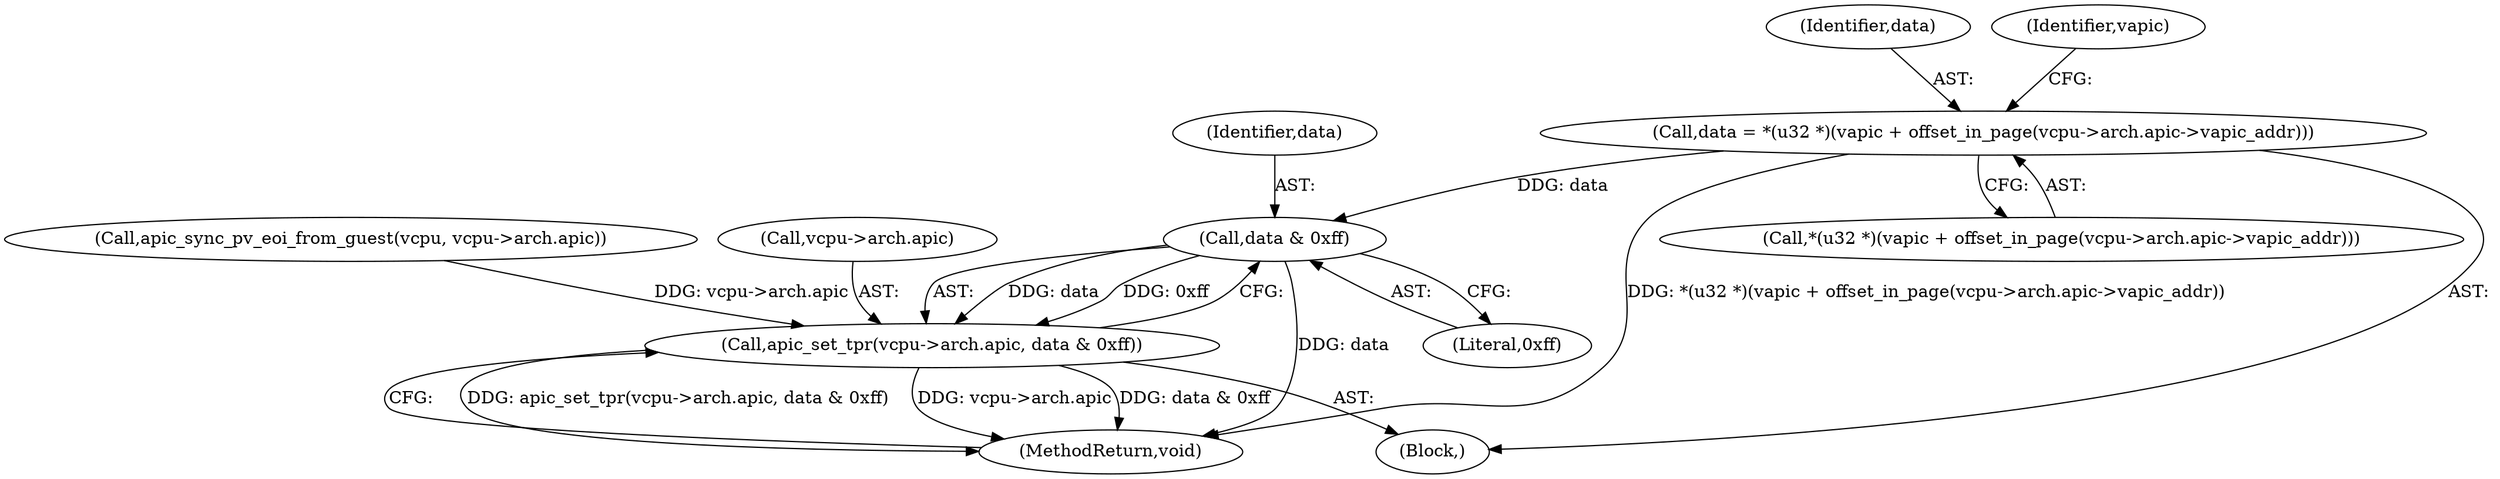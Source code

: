digraph "1_linux_fda4e2e85589191b123d31cdc21fd33ee70f50fd_0@integer" {
"1000142" [label="(Call,data = *(u32 *)(vapic + offset_in_page(vcpu->arch.apic->vapic_addr)))"];
"1000165" [label="(Call,data & 0xff)"];
"1000159" [label="(Call,apic_set_tpr(vcpu->arch.apic, data & 0xff))"];
"1000102" [label="(Block,)"];
"1000144" [label="(Call,*(u32 *)(vapic + offset_in_page(vcpu->arch.apic->vapic_addr)))"];
"1000143" [label="(Identifier,data)"];
"1000166" [label="(Identifier,data)"];
"1000114" [label="(Call,apic_sync_pv_eoi_from_guest(vcpu, vcpu->arch.apic))"];
"1000159" [label="(Call,apic_set_tpr(vcpu->arch.apic, data & 0xff))"];
"1000160" [label="(Call,vcpu->arch.apic)"];
"1000142" [label="(Call,data = *(u32 *)(vapic + offset_in_page(vcpu->arch.apic->vapic_addr)))"];
"1000167" [label="(Literal,0xff)"];
"1000168" [label="(MethodReturn,void)"];
"1000158" [label="(Identifier,vapic)"];
"1000165" [label="(Call,data & 0xff)"];
"1000142" -> "1000102"  [label="AST: "];
"1000142" -> "1000144"  [label="CFG: "];
"1000143" -> "1000142"  [label="AST: "];
"1000144" -> "1000142"  [label="AST: "];
"1000158" -> "1000142"  [label="CFG: "];
"1000142" -> "1000168"  [label="DDG: *(u32 *)(vapic + offset_in_page(vcpu->arch.apic->vapic_addr))"];
"1000142" -> "1000165"  [label="DDG: data"];
"1000165" -> "1000159"  [label="AST: "];
"1000165" -> "1000167"  [label="CFG: "];
"1000166" -> "1000165"  [label="AST: "];
"1000167" -> "1000165"  [label="AST: "];
"1000159" -> "1000165"  [label="CFG: "];
"1000165" -> "1000168"  [label="DDG: data"];
"1000165" -> "1000159"  [label="DDG: data"];
"1000165" -> "1000159"  [label="DDG: 0xff"];
"1000159" -> "1000102"  [label="AST: "];
"1000160" -> "1000159"  [label="AST: "];
"1000168" -> "1000159"  [label="CFG: "];
"1000159" -> "1000168"  [label="DDG: apic_set_tpr(vcpu->arch.apic, data & 0xff)"];
"1000159" -> "1000168"  [label="DDG: vcpu->arch.apic"];
"1000159" -> "1000168"  [label="DDG: data & 0xff"];
"1000114" -> "1000159"  [label="DDG: vcpu->arch.apic"];
}
